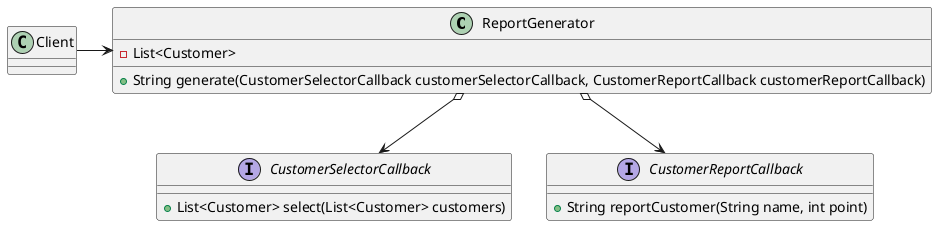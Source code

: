 @startuml
class ReportGenerator {
    - List<Customer>
    + String generate(CustomerSelectorCallback customerSelectorCallback, CustomerReportCallback customerReportCallback)
}

interface CustomerSelectorCallback {
    + List<Customer> select(List<Customer> customers)
}

interface CustomerReportCallback {
    + String reportCustomer(String name, int point)
}

Client -right-> ReportGenerator

ReportGenerator o--> CustomerSelectorCallback
ReportGenerator o--> CustomerReportCallback



@enduml